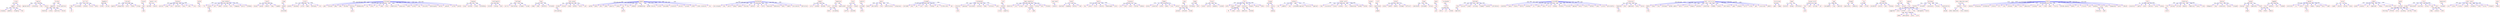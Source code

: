 strict digraph  {
	riches	 [color=red,
		fontname=courier,
		shape=box];
	appear	 [color=red,
		fontname=courier,
		shape=box];
	riches -> appear	 [color=blue,
		xlabel=0.01];
	acting	 [color=red,
		fontname=courier,
		shape=box];
	riches -> acting	 [color=blue,
		xlabel=0.07];
	escaping	 [color=red,
		fontname=courier,
		shape=box];
	appear -> escaping	 [color=blue,
		xlabel=0.01];
	speedily	 [color=red,
		fontname=courier,
		shape=box];
	appear -> speedily	 [color=blue,
		xlabel=0.01];
	dropping	 [color=red,
		fontname=courier,
		shape=box];
	appear -> dropping	 [color=blue,
		xlabel=0.01];
	fear	 [color=red,
		fontname=courier,
		shape=box];
	appear -> fear	 [color=blue,
		xlabel=0.01];
	repulse	 [color=red,
		fontname=courier,
		shape=box];
	appropriately	 [color=red,
		fontname=courier,
		shape=box];
	repulse -> appropriately	 [color=blue,
		xlabel=0.08];
	containing	 [color=red,
		fontname=courier,
		shape=box];
	repulse -> containing	 [color=blue,
		xlabel=0.01];
	take	 [color=red,
		fontname=courier,
		shape=box];
	repulse -> take	 [color=blue,
		xlabel=0.01];
	choice	 [color=red,
		fontname=courier,
		shape=box];
	repulse -> choice	 [color=blue,
		xlabel=0.01];
	krishna	 [color=red,
		fontname=courier,
		shape=box];
	appeared	 [color=red,
		fontname=courier,
		shape=box];
	krishna -> appeared	 [color=blue,
		xlabel=0.08];
	"divine qualities"	 [color=red,
		fontname=courier,
		shape=box];
	krishna -> "divine qualities"	 [color=blue,
		xlabel=0.01];
	revealing	 [color=red,
		fontname=courier,
		shape=box];
	appeared -> revealing	 [color=blue,
		xlabel=0.06];
	vishnu	 [color=red,
		fontname=courier,
		shape=box];
	appeared -> vishnu	 [color=blue,
		xlabel=0.06];
	qualities	 [color=red,
		fontname=courier,
		shape=box];
	appeared -> qualities	 [color=blue,
		xlabel=0.06];
	divine	 [color=red,
		fontname=courier,
		shape=box];
	appeared -> divine	 [color=blue,
		xlabel=0.06];
	"set fire"	 [color=red,
		fontname=courier,
		shape=box];
	idea	 [color=red,
		fontname=courier,
		shape=box];
	"set fire" -> idea	 [color=blue,
		xlabel=0.1];
	accordingly	 [color=red,
		fontname=courier,
		shape=box];
	"set fire" -> accordingly	 [color=blue,
		xlabel=0.01];
	ordered	 [color=red,
		fontname=courier,
		shape=box];
	"set fire" -> ordered	 [color=blue,
		xlabel=0.01];
	struck	 [color=red,
		fontname=courier,
		shape=box];
	"set fire" -> struck	 [color=blue,
		xlabel=0.12];
	whole	 [color=red,
		fontname=courier,
		shape=box];
	"set fire" -> whole	 [color=blue,
		xlabel=0.01];
	set	 [color=red,
		fontname=courier,
		shape=box];
	idea -> set	 [color=blue,
		xlabel=0.04];
	daughters	 [color=red,
		fontname=courier,
		shape=box];
	broken	 [color=red,
		fontname=courier,
		shape=box];
	daughters -> broken	 [color=blue,
		xlabel=0.08];
	sorrow	 [color=red,
		fontname=courier,
		shape=box];
	daughters -> sorrow	 [color=blue,
		xlabel=0.08];
	returned	 [color=red,
		fontname=courier,
		shape=box];
	equally	 [color=red,
		fontname=courier,
		shape=box];
	returned -> equally	 [color=blue,
		xlabel=0.07];
	undignified	 [color=red,
		fontname=courier,
		shape=box];
	returned -> undignified	 [color=blue,
		xlabel=0.09];
	words	 [color=red,
		fontname=courier,
		shape=box];
	returned -> words	 [color=blue,
		xlabel=0.07];
	rebuke	 [color=red,
		fontname=courier,
		shape=box];
	returned -> rebuke	 [color=blue,
		xlabel=0.08];
	strong	 [color=red,
		fontname=courier,
		shape=box];
	returned -> strong	 [color=blue,
		xlabel=0.06];
	forward	 [color=red,
		fontname=courier,
		shape=box];
	upon	 [color=red,
		fontname=courier,
		shape=box];
	forward -> upon	 [color=blue,
		xlabel=0.05];
	come	 [color=red,
		fontname=courier,
		shape=box];
	upon -> come	 [color=blue,
		xlabel=0.05];
	"capital city"	 [color=red,
		fontname=courier,
		shape=box];
	marched	 [color=red,
		fontname=courier,
		shape=box];
	"capital city" -> marched	 [color=blue,
		xlabel=0.01];
	towards	 [color=red,
		fontname=courier,
		shape=box];
	"capital city" -> towards	 [color=blue,
		xlabel=0.11];
	displays	 [color=red,
		fontname=courier,
		shape=box];
	glories	 [color=red,
		fontname=courier,
		shape=box];
	displays -> glories	 [color=blue,
		xlabel=0.07];
	sings	 [color=red,
		fontname=courier,
		shape=box];
	displays -> sings	 [color=blue,
		xlabel=0.09];
	hero	 [color=red,
		fontname=courier,
		shape=box];
	displays -> hero	 [color=blue,
		xlabel=0.09];
	manliness	 [color=red,
		fontname=courier,
		shape=box];
	displays -> manliness	 [color=blue,
		xlabel=0.09];
	never	 [color=red,
		fontname=courier,
		shape=box];
	displays -> never	 [color=blue,
		xlabel=0.04];
	"'\x93a'"	 [color=red,
		fontname=courier,
		shape=box];
	displays -> "'\x93a'"	 [color=blue,
		xlabel=0.16];
	true	 [color=red,
		fontname=courier,
		shape=box];
	displays -> true	 [color=blue,
		xlabel=0.08];
	walked	 [color=red,
		fontname=courier,
		shape=box];
	face	 [color=red,
		fontname=courier,
		shape=box];
	walked -> face	 [color=blue,
		xlabel=0.06];
	"show kindness"	 [color=red,
		fontname=courier,
		shape=box];
	lfe	 [color=red,
		fontname=courier,
		shape=box];
	"show kindness" -> lfe	 [color=blue,
		xlabel=0.01];
	animals	 [color=red,
		fontname=courier,
		shape=box];
	"show kindness" -> animals	 [color=blue,
		xlabel=0.11];
	well	 [color=red,
		fontname=courier,
		shape=box];
	"show kindness" -> well	 [color=blue,
		xlabel=0.01];
	deeds	 [color=red,
		fontname=courier,
		shape=box];
	"show kindness" -> deeds	 [color=blue,
		xlabel=0.01];
	actions	 [color=red,
		fontname=courier,
		shape=box];
	"show kindness" -> actions	 [color=blue,
		xlabel=0.01];
	next	 [color=red,
		fontname=courier,
		shape=box];
	"show kindness" -> next	 [color=blue,
		xlabel=0.08];
	engaging	 [color=red,
		fontname=courier,
		shape=box];
	"show kindness" -> engaging	 [color=blue,
		xlabel=0.01];
	merits	 [color=red,
		fontname=courier,
		shape=box];
	"show kindness" -> merits	 [color=blue,
		xlabel=0.01];
	brahmana	 [color=red,
		fontname=courier,
		shape=box];
	"show kindness" -> brahmana	 [color=blue,
		xlabel=0.01];
	good	 [color=red,
		fontname=courier,
		shape=box];
	animals -> good	 [color=blue,
		xlabel=0.04];
	coward	 [color=red,
		fontname=courier,
		shape=box];
	shying	 [color=red,
		fontname=courier,
		shape=box];
	coward -> shying	 [color=blue,
		xlabel=0.01];
	saying	 [color=red,
		fontname=courier,
		shape=box];
	coward -> saying	 [color=blue,
		xlabel=0.01];
	cowherd	 [color=red,
		fontname=courier,
		shape=box];
	coward -> cowherd	 [color=blue,
		xlabel=0.01];
	away	 [color=red,
		fontname=courier,
		shape=box];
	coward -> away	 [color=blue,
		xlabel=0.01];
	laughed	 [color=red,
		fontname=courier,
		shape=box];
	coward -> laughed	 [color=blue,
		xlabel=0.08];
	sleep	 [color=red,
		fontname=courier,
		shape=box];
	opened	 [color=red,
		fontname=courier,
		shape=box];
	sleep -> opened	 [color=blue,
		xlabel=0.07];
	disturbed	 [color=red,
		fontname=courier,
		shape=box];
	opened -> disturbed	 [color=blue,
		xlabel=0.07];
	victor	 [color=red,
		fontname=courier,
		shape=box];
	greater	 [color=red,
		fontname=courier,
		shape=box];
	victor -> greater	 [color=blue,
		xlabel=0.11];
	becoming	 [color=red,
		fontname=courier,
		shape=box];
	victor -> becoming	 [color=blue,
		xlabel=0.07];
	victim	 [color=red,
		fontname=courier,
		shape=box];
	victor -> victim	 [color=blue,
		xlabel=0.09];
	hopes	 [color=red,
		fontname=courier,
		shape=box];
	victor -> hopes	 [color=blue,
		xlabel=0.08];
	mockingly	 [color=red,
		fontname=courier,
		shape=box];
	victor -> mockingly	 [color=blue,
		xlabel=0.1];
	risk	 [color=red,
		fontname=courier,
		shape=box];
	victor -> risk	 [color=blue,
		xlabel=0.08];
	uttarayana	 [color=red,
		fontname=courier,
		shape=box];
	gods	 [color=red,
		fontname=courier,
		shape=box];
	uttarayana -> gods	 [color=blue,
		xlabel=0.02];
	blessed	 [color=red,
		fontname=courier,
		shape=box];
	uttarayana -> blessed	 [color=blue,
		xlabel=0.02];
	deep	 [color=red,
		fontname=courier,
		shape=box];
	uttarayana -> deep	 [color=blue,
		xlabel=0.02];
	dawn	 [color=red,
		fontname=courier,
		shape=box];
	uttarayana -> dawn	 [color=blue,
		xlabel=0.02];
	bhishma	 [color=red,
		fontname=courier,
		shape=box];
	uttarayana -> bhishma	 [color=blue,
		xlabel=0.01];
	mountain	 [color=red,
		fontname=courier,
		shape=box];
	uttarayana -> mountain	 [color=blue,
		xlabel=0.07];
	mahabharatha	 [color=red,
		fontname=courier,
		shape=box];
	uttarayana -> mahabharatha	 [color=blue,
		xlabel=0.01];
	two	 [color=red,
		fontname=courier,
		shape=box];
	uttarayana -> two	 [color=blue,
		xlabel=0.01];
	bless	 [color=red,
		fontname=courier,
		shape=box];
	uttarayana -> bless	 [color=blue,
		xlabel=0.01];
	war	 [color=red,
		fontname=courier,
		shape=box];
	uttarayana -> war	 [color=blue,
		xlabel=0.01];
	body	 [color=red,
		fontname=courier,
		shape=box];
	uttarayana -> body	 [color=blue,
		xlabel=0.01];
	relax	 [color=red,
		fontname=courier,
		shape=box];
	uttarayana -> relax	 [color=blue,
		xlabel=0.01];
	respectively	 [color=red,
		fontname=courier,
		shape=box];
	uttarayana -> respectively	 [color=blue,
		xlabel=0.13];
	auspicious	 [color=red,
		fontname=courier,
		shape=box];
	uttarayana -> auspicious	 [color=blue,
		xlabel=0.02];
	awake	 [color=red,
		fontname=courier,
		shape=box];
	uttarayana -> awake	 [color=blue,
		xlabel=0.01];
	worked	 [color=red,
		fontname=courier,
		shape=box];
	uttarayana -> worked	 [color=blue,
		xlabel=0.02];
	day	 [color=red,
		fontname=courier,
		shape=box];
	uttarayana -> day	 [color=blue,
		xlabel=0.02];
	divisions	 [color=red,
		fontname=courier,
		shape=box];
	uttarayana -> divisions	 [color=blue,
		xlabel=0.02];
	dakshinayana	 [color=red,
		fontname=courier,
		shape=box];
	uttarayana -> dakshinayana	 [color=blue,
		xlabel=0.01];
	person	 [color=red,
		fontname=courier,
		shape=box];
	uttarayana -> person	 [color=blue,
		xlabel=0.02];
	"'gods\x92'"	 [color=red,
		fontname=courier,
		shape=box];
	uttarayana -> "'gods\x92'"	 [color=blue,
		xlabel=0.02];
	called	 [color=red,
		fontname=courier,
		shape=box];
	uttarayana -> called	 [color=blue,
		xlabel=0.02];
	waited	 [color=red,
		fontname=courier,
		shape=box];
	uttarayana -> waited	 [color=blue,
		xlabel=0.02];
	give	 [color=red,
		fontname=courier,
		shape=box];
	mountain -> give	 [color=blue,
		xlabel=0.02];
	sleeping	 [color=red,
		fontname=courier,
		shape=box];
	lying	 [color=red,
		fontname=courier,
		shape=box];
	sleeping -> lying	 [color=blue,
		xlabel=0.01];
	mistook	 [color=red,
		fontname=courier,
		shape=box];
	sleeping -> mistook	 [color=blue,
		xlabel=0.01];
	closed	 [color=red,
		fontname=courier,
		shape=box];
	sleeping -> closed	 [color=blue,
		xlabel=0.01];
	pretending	 [color=red,
		fontname=courier,
		shape=box];
	sleeping -> pretending	 [color=blue,
		xlabel=0.08];
	intelligently	 [color=red,
		fontname=courier,
		shape=box];
	started	 [color=red,
		fontname=courier,
		shape=box];
	intelligently -> started	 [color=blue,
		xlabel=0.04];
	running	 [color=red,
		fontname=courier,
		shape=box];
	intelligently -> running	 [color=blue,
		xlabel=0.05];
	back	 [color=red,
		fontname=courier,
		shape=box];
	intelligently -> back	 [color=blue,
		xlabel=0.05];
	challenge	 [color=red,
		fontname=courier,
		shape=box];
	warrior	 [color=red,
		fontname=courier,
		shape=box];
	challenge -> warrior	 [color=blue,
		xlabel=0.07];
	humiliating	 [color=red,
		fontname=courier,
		shape=box];
	challenge -> humiliating	 [color=blue,
		xlabel=0.09];
	arrogant	 [color=red,
		fontname=courier,
		shape=box];
	challenge -> arrogant	 [color=blue,
		xlabel=0.15];
	accept	 [color=red,
		fontname=courier,
		shape=box];
	challenge -> accept	 [color=blue,
		xlabel=0.08];
	hung	 [color=red,
		fontname=courier,
		shape=box];
	shame	 [color=red,
		fontname=courier,
		shape=box];
	hung -> shame	 [color=blue,
		xlabel=0.01];
	head	 [color=red,
		fontname=courier,
		shape=box];
	hung -> head	 [color=blue,
		xlabel=0.01];
	therefore	 [color=red,
		fontname=courier,
		shape=box];
	hung -> therefore	 [color=blue,
		xlabel=0.01];
	retreated	 [color=red,
		fontname=courier,
		shape=box];
	hung -> retreated	 [color=blue,
		xlabel=0.08];
	"kala yavana"	 [color=red,
		fontname=courier,
		shape=box];
	narada	 [color=red,
		fontname=courier,
		shape=box];
	"kala yavana" -> narada	 [color=blue,
		xlabel=0.01];
	retinue	 [color=red,
		fontname=courier,
		shape=box];
	"kala yavana" -> retinue	 [color=blue,
		xlabel=0.01];
	large	 [color=red,
		fontname=courier,
		shape=box];
	"kala yavana" -> large	 [color=blue,
		xlabel=0.08];
	another	 [color=red,
		fontname=courier,
		shape=box];
	"kala yavana" -> another	 [color=blue,
		xlabel=0.01];
	earth	 [color=red,
		fontname=courier,
		shape=box];
	"kala yavana" -> earth	 [color=blue,
		xlabel=0.01];
	sent	 [color=red,
		fontname=courier,
		shape=box];
	"kala yavana" -> sent	 [color=blue,
		xlabel=0.01];
	anticipating	 [color=red,
		fontname=courier,
		shape=box];
	narada -> anticipating	 [color=blue,
		xlabel=0.01];
	weapons	 [color=red,
		fontname=courier,
		shape=box];
	golden	 [color=red,
		fontname=courier,
		shape=box];
	weapons -> golden	 [color=blue,
		xlabel=0.02];
	death	 [color=red,
		fontname=courier,
		shape=box];
	weapons -> death	 [color=blue,
		xlabel=0.01];
	able	 [color=red,
		fontname=courier,
		shape=box];
	weapons -> able	 [color=blue,
		xlabel=0.01];
	laden	 [color=red,
		fontname=courier,
		shape=box];
	weapons -> laden	 [color=blue,
		xlabel=0.02];
	powerful	 [color=red,
		fontname=courier,
		shape=box];
	weapons -> powerful	 [color=blue,
		xlabel=0.02];
	couple	 [color=red,
		fontname=courier,
		shape=box];
	weapons -> couple	 [color=blue,
		xlabel=0.01];
	men	 [color=red,
		fontname=courier,
		shape=box];
	weapons -> men	 [color=blue,
		xlabel=0.01];
	thus	 [color=red,
		fontname=courier,
		shape=box];
	weapons -> thus	 [color=blue,
		xlabel=0.01];
	leading	 [color=red,
		fontname=courier,
		shape=box];
	weapons -> leading	 [color=blue,
		xlabel=0.02];
	contemplating	 [color=red,
		fontname=courier,
		shape=box];
	weapons -> contemplating	 [color=blue,
		xlabel=0.01];
	"golden chariots"	 [color=red,
		fontname=courier,
		shape=box];
	weapons -> "golden chariots"	 [color=blue,
		xlabel=0.01];
	wicked	 [color=red,
		fontname=courier,
		shape=box];
	weapons -> wicked	 [color=blue,
		xlabel=0.01];
	descended	 [color=red,
		fontname=courier,
		shape=box];
	weapons -> descended	 [color=blue,
		xlabel=0.14];
	situations	 [color=red,
		fontname=courier,
		shape=box];
	weapons -> situations	 [color=blue,
		xlabel=0.02];
	chariots	 [color=red,
		fontname=courier,
		shape=box];
	weapons -> chariots	 [color=blue,
		xlabel=0.01];
	provoke	 [color=red,
		fontname=courier,
		shape=box];
	weapons -> provoke	 [color=blue,
		xlabel=0.01];
	create	 [color=red,
		fontname=courier,
		shape=box];
	weapons -> create	 [color=blue,
		xlabel=0.01];
	"create situations"	 [color=red,
		fontname=courier,
		shape=box];
	weapons -> "create situations"	 [color=blue,
		xlabel=0.01];
	sky	 [color=red,
		fontname=courier,
		shape=box];
	weapons -> sky	 [color=blue,
		xlabel=0.02];
	would	 [color=red,
		fontname=courier,
		shape=box];
	men -> would	 [color=blue,
		xlabel=0.07];
	muchukunda	 [color=red,
		fontname=courier,
		shape=box];
	"nara-narayana"	 [color=red,
		fontname=courier,
		shape=box];
	muchukunda -> "nara-narayana"	 [color=blue,
		xlabel=0.01];
	sees	 [color=red,
		fontname=courier,
		shape=box];
	muchukunda -> sees	 [color=blue,
		xlabel=0.03];
	wealth	 [color=red,
		fontname=courier,
		shape=box];
	muchukunda -> wealth	 [color=blue,
		xlabel=0.04];
	among	 [color=red,
		fontname=courier,
		shape=box];
	muchukunda -> among	 [color=blue,
		xlabel=0.01];
	people	 [color=red,
		fontname=courier,
		shape=box];
	muchukunda -> people	 [color=blue,
		xlabel=0.01];
	mlecchas	 [color=red,
		fontname=courier,
		shape=box];
	muchukunda -> mlecchas	 [color=blue,
		xlabel=0.01];
	mathura	 [color=red,
		fontname=courier,
		shape=box];
	muchukunda -> mathura	 [color=blue,
		xlabel=0.1];
	got	 [color=red,
		fontname=courier,
		shape=box];
	muchukunda -> got	 [color=blue,
		xlabel=0.02];
	north	 [color=red,
		fontname=courier,
		shape=box];
	muchukunda -> north	 [color=blue,
		xlabel=0.03];
	engrossed	 [color=red,
		fontname=courier,
		shape=box];
	muchukunda -> engrossed	 [color=blue,
		xlabel=0.02];
	meditation	 [color=red,
		fontname=courier,
		shape=box];
	muchukunda -> meditation	 [color=blue,
		xlabel=0.01];
	badri	 [color=red,
		fontname=courier,
		shape=box];
	muchukunda -> badri	 [color=blue,
		xlabel=0.01];
	temple	 [color=red,
		fontname=courier,
		shape=box];
	muchukunda -> temple	 [color=blue,
		xlabel=0.01];
	distribution	 [color=red,
		fontname=courier,
		shape=box];
	muchukunda -> distribution	 [color=blue,
		xlabel=0.01];
	destruction	 [color=red,
		fontname=courier,
		shape=box];
	muchukunda -> destruction	 [color=blue,
		xlabel=0.02];
	weapon	 [color=red,
		fontname=courier,
		shape=box];
	carry	 [color=red,
		fontname=courier,
		shape=box];
	weapon -> carry	 [color=blue,
		xlabel=0.14];
	unarmed	 [color=red,
		fontname=courier,
		shape=box];
	weapon -> unarmed	 [color=blue,
		xlabel=0.02];
	decided	 [color=red,
		fontname=courier,
		shape=box];
	weapon -> decided	 [color=blue,
		xlabel=0.02];
	since	 [color=red,
		fontname=courier,
		shape=box];
	weapon -> since	 [color=blue,
		xlabel=0.01];
	temptation	 [color=red,
		fontname=courier,
		shape=box];
	attitude	 [color=red,
		fontname=courier,
		shape=box];
	temptation -> attitude	 [color=blue,
		xlabel=0.07];
	appreciated	 [color=red,
		fontname=courier,
		shape=box];
	temptation -> appreciated	 [color=blue,
		xlabel=0.01];
	boons	 [color=red,
		fontname=courier,
		shape=box];
	attitude -> boons	 [color=blue,
		xlabel=0.07];
	succumbing	 [color=red,
		fontname=courier,
		shape=box];
	attitude -> succumbing	 [color=blue,
		xlabel=0.06];
	thick	 [color=red,
		fontname=courier,
		shape=box];
	distance	 [color=red,
		fontname=courier,
		shape=box];
	thick -> distance	 [color=blue,
		xlabel=0.14];
	chased	 [color=red,
		fontname=courier,
		shape=box];
	thick -> chased	 [color=blue,
		xlabel=0.12];
	swiftly	 [color=red,
		fontname=courier,
		shape=box];
	distance -> swiftly	 [color=blue,
		xlabel=0.01];
	vanished	 [color=red,
		fontname=courier,
		shape=box];
	distance -> vanished	 [color=blue,
		xlabel=0.02];
	comforts	 [color=red,
		fontname=courier,
		shape=box];
	provided	 [color=red,
		fontname=courier,
		shape=box];
	comforts -> provided	 [color=blue,
		xlabel=0.03];
	offer	 [color=red,
		fontname=courier,
		shape=box];
	provided -> offer	 [color=blue,
		xlabel=0.05];
	marks	 [color=red,
		fontname=courier,
		shape=box];
	based	 [color=red,
		fontname=courier,
		shape=box];
	marks -> based	 [color=blue,
		xlabel=0.06];
	description	 [color=red,
		fontname=courier,
		shape=box];
	marks -> description	 [color=blue,
		xlabel=0.07];
	form	 [color=red,
		fontname=courier,
		shape=box];
	marks -> form	 [color=blue,
		xlabel=0.04];
	identification	 [color=red,
		fontname=courier,
		shape=box];
	marks -> identification	 [color=blue,
		xlabel=0.07];
	conspicuous	 [color=red,
		fontname=courier,
		shape=box];
	marks -> conspicuous	 [color=blue,
		xlabel=0.07];
	escaped	 [color=red,
		fontname=courier,
		shape=box];
	concluded	 [color=red,
		fontname=courier,
		shape=box];
	escaped -> concluded	 [color=blue,
		xlabel=0.1];
	none	 [color=red,
		fontname=courier,
		shape=box];
	escaped -> none	 [color=blue,
		xlabel=0.01];
	was	 [color=red,
		fontname=courier,
		shape=box];
	escaped -> was	 [color=blue,
		xlabel=0.01];
	exit	 [color=red,
		fontname=courier,
		shape=box];
	escaped -> exit	 [color=blue,
		xlabel=0.01];
	enter	 [color=red,
		fontname=courier,
		shape=box];
	escaped -> enter	 [color=blue,
		xlabel=0.02];
	finding	 [color=red,
		fontname=courier,
		shape=box];
	escaped -> finding	 [color=blue,
		xlabel=0.01];
	saw	 [color=red,
		fontname=courier,
		shape=box];
	escaped -> saw	 [color=blue,
		xlabel=0.01];
	"krishna enter"	 [color=red,
		fontname=courier,
		shape=box];
	escaped -> "krishna enter"	 [color=blue,
		xlabel=0.01];
	man	 [color=red,
		fontname=courier,
		shape=box];
	escaped -> man	 [color=blue,
		xlabel=0.01];
	vishvakarma	 [color=red,
		fontname=courier,
		shape=box];
	celestial	 [color=red,
		fontname=courier,
		shape=box];
	vishvakarma -> celestial	 [color=blue,
		xlabel=0.01];
	agreeing	 [color=red,
		fontname=courier,
		shape=box];
	vishvakarma -> agreeing	 [color=blue,
		xlabel=0.01];
	assistance	 [color=red,
		fontname=courier,
		shape=box];
	vishvakarma -> assistance	 [color=blue,
		xlabel=0.08];
	solution	 [color=red,
		fontname=courier,
		shape=box];
	vishvakarma -> solution	 [color=blue,
		xlabel=0.01];
	ideal	 [color=red,
		fontname=courier,
		shape=box];
	vishvakarma -> ideal	 [color=blue,
		xlabel=0.01];
	architect	 [color=red,
		fontname=courier,
		shape=box];
	vishvakarma -> architect	 [color=blue,
		xlabel=0.01];
	plan	 [color=red,
		fontname=courier,
		shape=box];
	vishvakarma -> plan	 [color=blue,
		xlabel=0.01];
	took	 [color=red,
		fontname=courier,
		shape=box];
	celestial -> took	 [color=blue,
		xlabel=0.01];
	lord	 [color=red,
		fontname=courier,
		shape=box];
	pleased	 [color=red,
		fontname=courier,
		shape=box];
	lord -> pleased	 [color=blue,
		xlabel=0.04];
	vision	 [color=red,
		fontname=courier,
		shape=box];
	pleased -> vision	 [color=blue,
		xlabel=0.1];
	mightily	 [color=red,
		fontname=courier,
		shape=box];
	pleased -> mightily	 [color=blue,
		xlabel=0.06];
	"empty weightless"	 [color=red,
		fontname=courier,
		shape=box];
	dexterity	 [color=red,
		fontname=courier,
		shape=box];
	"empty weightless" -> dexterity	 [color=blue,
		xlabel=0.12];
	lick	 [color=red,
		fontname=courier,
		shape=box];
	"empty weightless" -> lick	 [color=blue,
		xlabel=0.01];
	arrows	 [color=red,
		fontname=courier,
		shape=box];
	"empty weightless" -> arrows	 [color=blue,
		xlabel=0.01];
	mace	 [color=red,
		fontname=courier,
		shape=box];
	"empty weightless" -> mace	 [color=blue,
		xlabel=0.01];
	cannot	 [color=red,
		fontname=courier,
		shape=box];
	"empty weightless" -> cannot	 [color=blue,
		xlabel=0.09];
	volley	 [color=red,
		fontname=courier,
		shape=box];
	"empty weightless" -> volley	 [color=blue,
		xlabel=0.01];
	dust	 [color=red,
		fontname=courier,
		shape=box];
	"empty weightless" -> dust	 [color=blue,
		xlabel=0.01];
	threaten	 [color=red,
		fontname=courier,
		shape=box];
	"empty weightless" -> threaten	 [color=blue,
		xlabel=0.01];
	us	 [color=red,
		fontname=courier,
		shape=box];
	cannot -> us	 [color=blue,
		xlabel=0.02];
	made	 [color=red,
		fontname=courier,
		shape=box];
	cannot -> made	 [color=blue,
		xlabel=0.03];
	"road tunnel"	 [color=red,
		fontname=courier,
		shape=box];
	connects	 [color=red,
		fontname=courier,
		shape=box];
	"road tunnel" -> connects	 [color=blue,
		xlabel=0.12];
	tunnel	 [color=red,
		fontname=courier,
		shape=box];
	mainland	 [color=red,
		fontname=courier,
		shape=box];
	tunnel -> mainland	 [color=blue,
		xlabel=0.1];
	hongkong	 [color=red,
		fontname=courier,
		shape=box];
	tunnel -> hongkong	 [color=blue,
		xlabel=0.12];
	kowloon	 [color=red,
		fontname=courier,
		shape=box];
	tunnel -> kowloon	 [color=blue,
		xlabel=0.18];
	road	 [color=red,
		fontname=courier,
		shape=box];
	tunnel -> road	 [color=blue,
		xlabel=0.12];
	match	 [color=red,
		fontname=courier,
		shape=box];
	boy	 [color=red,
		fontname=courier,
		shape=box];
	match -> boy	 [color=blue,
		xlabel=0.16];
	valour	 [color=red,
		fontname=courier,
		shape=box];
	match -> valour	 [color=blue,
		xlabel=0.01];
	force	 [color=red,
		fontname=courier,
		shape=box];
	match -> force	 [color=blue,
		xlabel=0.01];
	ridicule	 [color=red,
		fontname=courier,
		shape=box];
	match -> ridicule	 [color=blue,
		xlabel=0.04];
	boomeranged	 [color=red,
		fontname=courier,
		shape=box];
	match -> boomeranged	 [color=blue,
		xlabel=0.03];
	chick	 [color=red,
		fontname=courier,
		shape=box];
	match -> chick	 [color=blue,
		xlabel=0.03];
	resonance	 [color=red,
		fontname=courier,
		shape=box];
	core	 [color=red,
		fontname=courier,
		shape=box];
	resonance -> core	 [color=blue,
		xlabel=0.02];
	blew	 [color=red,
		fontname=courier,
		shape=box];
	resonance -> blew	 [color=blue,
		xlabel=0.01];
	conch	 [color=red,
		fontname=courier,
		shape=box];
	resonance -> conch	 [color=blue,
		xlabel=0.01];
	rattled	 [color=red,
		fontname=courier,
		shape=box];
	resonance -> rattled	 [color=blue,
		xlabel=0.11];
	enemies	 [color=red,
		fontname=courier,
		shape=box];
	resonance -> enemies	 [color=blue,
		xlabel=0.03];
	thames	 [color=red,
		fontname=courier,
		shape=box];
	places	 [color=red,
		fontname=courier,
		shape=box];
	thames -> places	 [color=blue,
		xlabel=0.13];
	connection	 [color=red,
		fontname=courier,
		shape=box];
	thames -> connection	 [color=blue,
		xlabel=0.1];
	either	 [color=red,
		fontname=courier,
		shape=box];
	thames -> either	 [color=blue,
		xlabel=0.07];
	banks	 [color=red,
		fontname=courier,
		shape=box];
	thames -> banks	 [color=blue,
		xlabel=0.18];
	river	 [color=red,
		fontname=courier,
		shape=box];
	thames -> river	 [color=blue,
		xlabel=0.13];
	similar	 [color=red,
		fontname=courier,
		shape=box];
	thames -> similar	 [color=blue,
		xlabel=0.13];
	army	 [color=red,
		fontname=courier,
		shape=box];
	destroying	 [color=red,
		fontname=courier,
		shape=box];
	army -> destroying	 [color=blue,
		xlabel=0.06];
	purpose	 [color=red,
		fontname=courier,
		shape=box];
	destroying -> purpose	 [color=blue,
		xlabel=0.08];
	achieved	 [color=red,
		fontname=courier,
		shape=box];
	destroying -> achieved	 [color=blue,
		xlabel=0.08];
	except	 [color=red,
		fontname=courier,
		shape=box];
	destroying -> except	 [color=blue,
		xlabel=0.04];
	enemy	 [color=red,
		fontname=courier,
		shape=box];
	following	 [color=red,
		fontname=courier,
		shape=box];
	enemy -> following	 [color=blue,
		xlabel=0.01];
	dark	 [color=red,
		fontname=courier,
		shape=box];
	enemy -> dark	 [color=blue,
		xlabel=0.08];
	forest	 [color=red,
		fontname=courier,
		shape=box];
	locate	 [color=red,
		fontname=courier,
		shape=box];
	forest -> locate	 [color=blue,
		xlabel=0.01];
	entire	 [color=red,
		fontname=courier,
		shape=box];
	forest -> entire	 [color=blue,
		xlabel=0.01];
	anywhere	 [color=red,
		fontname=courier,
		shape=box];
	forest -> anywhere	 [color=blue,
		xlabel=0.08];
	scanned	 [color=red,
		fontname=courier,
		shape=box];
	forest -> scanned	 [color=blue,
		xlabel=0.01];
	fort	 [color=red,
		fontname=courier,
		shape=box];
	asthi	 [color=red,
		fontname=courier,
		shape=box];
	fort -> asthi	 [color=blue,
		xlabel=0.01];
	chapter	 [color=red,
		fontname=courier,
		shape=box];
	fort -> chapter	 [color=blue,
		xlabel=0.01];
	named	 [color=red,
		fontname=courier,
		shape=box];
	fort -> named	 [color=blue,
		xlabel=0.08];
	necessary	 [color=red,
		fontname=courier,
		shape=box];
	fort -> necessary	 [color=blue,
		xlabel=0.06];
	prapthi	 [color=red,
		fontname=courier,
		shape=box];
	fort -> prapthi	 [color=blue,
		xlabel=0.01];
	daitya	 [color=red,
		fontname=courier,
		shape=box];
	fort -> daitya	 [color=blue,
		xlabel=0.01];
	kamsa	 [color=red,
		fontname=courier,
		shape=box];
	fort -> kamsa	 [color=blue,
		xlabel=0.01];
	38	 [color=red,
		fontname=courier,
		shape=box];
	named -> 38	 [color=blue,
		xlabel=0.04];
	ocean	 [color=red,
		fontname=courier,
		shape=box];
	named -> ocean	 [color=blue,
		xlabel=0.06];
	wives	 [color=red,
		fontname=courier,
		shape=box];
	named -> wives	 [color=blue,
		xlabel=0.06];
	amenities	 [color=red,
		fontname=courier,
		shape=box];
	necessary -> amenities	 [color=blue,
		xlabel=0.07];
	planned	 [color=red,
		fontname=courier,
		shape=box];
	necessary -> planned	 [color=blue,
		xlabel=0.06];
	escape	 [color=red,
		fontname=courier,
		shape=box];
	trick	 [color=red,
		fontname=courier,
		shape=box];
	escape -> trick	 [color=blue,
		xlabel=0.01];
	easily	 [color=red,
		fontname=courier,
		shape=box];
	escape -> easily	 [color=blue,
		xlabel=0.08];
	making	 [color=red,
		fontname=courier,
		shape=box];
	easily -> making	 [color=blue,
		xlabel=0.02];
	soldiers	 [color=red,
		fontname=courier,
		shape=box];
	led	 [color=red,
		fontname=courier,
		shape=box];
	soldiers -> led	 [color=blue,
		xlabel=0.1];
	suddenly	 [color=red,
		fontname=courier,
		shape=box];
	soldiers -> suddenly	 [color=blue,
		xlabel=0.14];
	big	 [color=red,
		fontname=courier,
		shape=box];
	soldiers -> big	 [color=blue,
		xlabel=0.04];
	"jarasandha approach"	 [color=red,
		fontname=courier,
		shape=box];
	soldiers -> "jarasandha approach"	 [color=blue,
		xlabel=0.06];
	battalion	 [color=red,
		fontname=courier,
		shape=box];
	soldiers -> battalion	 [color=blue,
		xlabel=0.11];
	approach	 [color=red,
		fontname=courier,
		shape=box];
	soldiers -> approach	 [color=blue,
		xlabel=0.1];
	"mother earth"	 [color=red,
		fontname=courier,
		shape=box];
	time	 [color=red,
		fontname=courier,
		shape=box];
	"mother earth" -> time	 [color=blue,
		xlabel=0.01];
	incarnation	 [color=red,
		fontname=courier,
		shape=box];
	"mother earth" -> incarnation	 [color=blue,
		xlabel=0.01];
	lessen	 [color=red,
		fontname=courier,
		shape=box];
	"mother earth" -> lessen	 [color=blue,
		xlabel=0.01];
	primary	 [color=red,
		fontname=courier,
		shape=box];
	"mother earth" -> primary	 [color=blue,
		xlabel=0.09];
	evil	 [color=red,
		fontname=courier,
		shape=box];
	"mother earth" -> evil	 [color=blue,
		xlabel=0.01];
	vanquishing	 [color=red,
		fontname=courier,
		shape=box];
	"mother earth" -> vanquishing	 [color=blue,
		xlabel=0.01];
	minded	 [color=red,
		fontname=courier,
		shape=box];
	"mother earth" -> minded	 [color=blue,
		xlabel=0.09];
	burden	 [color=red,
		fontname=courier,
		shape=box];
	"mother earth" -> burden	 [color=blue,
		xlabel=0.01];
	content	 [color=red,
		fontname=courier,
		shape=box];
	heart	 [color=red,
		fontname=courier,
		shape=box];
	content -> heart	 [color=blue,
		xlabel=0.08];
	cliff	 [color=red,
		fontname=courier,
		shape=box];
	unperceived	 [color=red,
		fontname=courier,
		shape=box];
	cliff -> unperceived	 [color=blue,
		xlabel=0.04];
	jumped	 [color=red,
		fontname=courier,
		shape=box];
	unperceived -> jumped	 [color=blue,
		xlabel=0.08];
	attack	 [color=red,
		fontname=courier,
		shape=box];
	armies	 [color=red,
		fontname=courier,
		shape=box];
	attack -> armies	 [color=blue,
		xlabel=0.02];
	handle	 [color=red,
		fontname=courier,
		shape=box];
	attack -> handle	 [color=blue,
		xlabel=0.02];
	double	 [color=red,
		fontname=courier,
		shape=box];
	attack -> double	 [color=blue,
		xlabel=0.01];
	pronged	 [color=red,
		fontname=courier,
		shape=box];
	attack -> pronged	 [color=blue,
		xlabel=0.02];
	difficult	 [color=red,
		fontname=courier,
		shape=box];
	attack -> difficult	 [color=blue,
		xlabel=0.15];
	kings	 [color=red,
		fontname=courier,
		shape=box];
	subordinate	 [color=red,
		fontname=courier,
		shape=box];
	kings -> subordinate	 [color=blue,
		xlabel=0.09];
	dissuaded	 [color=red,
		fontname=courier,
		shape=box];
	kings -> dissuaded	 [color=blue,
		xlabel=0.01];
	recluse	 [color=red,
		fontname=courier,
		shape=box];
	kings -> recluse	 [color=blue,
		xlabel=0.01];
	makes	 [color=red,
		fontname=courier,
		shape=box];
	one	 [color=red,
		fontname=courier,
		shape=box];
	makes -> one	 [color=blue,
		xlabel=0.02];
	year	 [color=red,
		fontname=courier,
		shape=box];
	one -> year	 [color=blue,
		xlabel=0.02];
	"'krishna\x92s'"	 [color=red,
		fontname=courier,
		shape=box];
	little	 [color=red,
		fontname=courier,
		shape=box];
	"'krishna\x92s'" -> little	 [color=blue,
		xlabel=0.05];
	mercy	 [color=red,
		fontname=courier,
		shape=box];
	little -> mercy	 [color=blue,
		xlabel=0.05];
	act	 [color=red,
		fontname=courier,
		shape=box];
	little -> act	 [color=blue,
		xlabel=0.05];
	esteem	 [color=red,
		fontname=courier,
		shape=box];
	little -> esteem	 [color=blue,
		xlabel=0.04];
	balarama	 [color=red,
		fontname=courier,
		shape=box];
	blow	 [color=red,
		fontname=courier,
		shape=box];
	balarama -> blow	 [color=blue,
		xlabel=0.01];
	mission	 [color=red,
		fontname=courier,
		shape=box];
	balarama -> mission	 [color=blue,
		xlabel=0.07];
	single	 [color=red,
		fontname=courier,
		shape=box];
	balarama -> single	 [color=blue,
		xlabel=0.01];
	carrying	 [color=red,
		fontname=courier,
		shape=box];
	balarama -> carrying	 [color=blue,
		xlabel=0.01];
	stopped	 [color=red,
		fontname=courier,
		shape=box];
	balarama -> stopped	 [color=blue,
		xlabel=0.01];
	smashed	 [color=red,
		fontname=courier,
		shape=box];
	balarama -> smashed	 [color=blue,
		xlabel=0.01];
	contribution	 [color=red,
		fontname=courier,
		shape=box];
	balarama -> contribution	 [color=blue,
		xlabel=0.01];
	important	 [color=red,
		fontname=courier,
		shape=box];
	blow -> important	 [color=blue,
		xlabel=0.01];
	jarasandha	 [color=red,
		fontname=courier,
		shape=box];
	seventeen	 [color=red,
		fontname=courier,
		shape=box];
	jarasandha -> seventeen	 [color=blue,
		xlabel=0.02];
	figure	 [color=red,
		fontname=courier,
		shape=box];
	jarasandha -> figure	 [color=blue,
		xlabel=0.01];
	showers	 [color=red,
		fontname=courier,
		shape=box];
	jarasandha -> showers	 [color=blue,
		xlabel=0.01];
	battle	 [color=red,
		fontname=courier,
		shape=box];
	jarasandha -> battle	 [color=blue,
		xlabel=0.04];
	sounding	 [color=red,
		fontname=courier,
		shape=box];
	jarasandha -> sounding	 [color=blue,
		xlabel=0.02];
	cut	 [color=red,
		fontname=courier,
		shape=box];
	jarasandha -> cut	 [color=blue,
		xlabel=0.01];
	tabors	 [color=red,
		fontname=courier,
		shape=box];
	jarasandha -> tabors	 [color=blue,
		xlabel=0.01];
	music	 [color=red,
		fontname=courier,
		shape=box];
	jarasandha -> music	 [color=blue,
		xlabel=0.01];
	sorry	 [color=red,
		fontname=courier,
		shape=box];
	jarasandha -> sorry	 [color=blue,
		xlabel=0.12];
	hidings	 [color=red,
		fontname=courier,
		shape=box];
	jarasandha -> hidings	 [color=blue,
		xlabel=0.01];
	brothers	 [color=red,
		fontname=courier,
		shape=box];
	jarasandha -> brothers	 [color=blue,
		xlabel=0.01];
	attacked	 [color=red,
		fontname=courier,
		shape=box];
	jarasandha -> attacked	 [color=blue,
		xlabel=0.02];
	applaud	 [color=red,
		fontname=courier,
		shape=box];
	jarasandha -> applaud	 [color=blue,
		xlabel=0.01];
	every	 [color=red,
		fontname=courier,
		shape=box];
	jarasandha -> every	 [color=blue,
		xlabel=0.01];
	flowers	 [color=red,
		fontname=courier,
		shape=box];
	jarasandha -> flowers	 [color=blue,
		xlabel=0.02];
	defeats	 [color=red,
		fontname=courier,
		shape=box];
	jarasandha -> defeats	 [color=blue,
		xlabel=0.01];
	times	 [color=red,
		fontname=courier,
		shape=box];
	jarasandha -> times	 [color=blue,
		xlabel=0.01];
	victory	 [color=red,
		fontname=courier,
		shape=box];
	jarasandha -> victory	 [color=blue,
		xlabel=0.01];
	persistently	 [color=red,
		fontname=courier,
		shape=box];
	jarasandha -> persistently	 [color=blue,
		xlabel=0.02];
	celestials	 [color=red,
		fontname=courier,
		shape=box];
	requested	 [color=red,
		fontname=courier,
		shape=box];
	celestials -> requested	 [color=blue,
		xlabel=0.01];
	help	 [color=red,
		fontname=courier,
		shape=box];
	celestials -> help	 [color=blue,
		xlabel=0.07];
	oppressed	 [color=red,
		fontname=courier,
		shape=box];
	celestials -> oppressed	 [color=blue,
		xlabel=0.01];
	indra	 [color=red,
		fontname=courier,
		shape=box];
	celestials -> indra	 [color=blue,
		xlabel=0.01];
	asuras	 [color=red,
		fontname=courier,
		shape=box];
	celestials -> asuras	 [color=blue,
		xlabel=0.01];
	were	 [color=red,
		fontname=courier,
		shape=box];
	requested -> were	 [color=blue,
		xlabel=0.01];
	"water construction"	 [color=red,
		fontname=courier,
		shape=box];
	modern	 [color=red,
		fontname=courier,
		shape=box];
	"water construction" -> modern	 [color=blue,
		xlabel=0.01];
	known	 [color=red,
		fontname=courier,
		shape=box];
	"water construction" -> known	 [color=blue,
		xlabel=0.01];
	find	 [color=red,
		fontname=courier,
		shape=box];
	"water construction" -> find	 [color=blue,
		xlabel=0.02];
	technique	 [color=red,
		fontname=courier,
		shape=box];
	"water construction" -> technique	 [color=blue,
		xlabel=0.11];
	"golden summits"	 [color=red,
		fontname=courier,
		shape=box];
	"water construction" -> "golden summits"	 [color=blue,
		xlabel=0.01];
	parts	 [color=red,
		fontname=courier,
		shape=box];
	"water construction" -> parts	 [color=blue,
		xlabel=0.01];
	various	 [color=red,
		fontname=courier,
		shape=box];
	"water construction" -> various	 [color=blue,
		xlabel=0.02];
	dvapara	 [color=red,
		fontname=courier,
		shape=box];
	"water construction" -> dvapara	 [color=blue,
		xlabel=0.01];
	paradise	 [color=red,
		fontname=courier,
		shape=box];
	"water construction" -> paradise	 [color=blue,
		xlabel=0.01];
	connecting	 [color=red,
		fontname=courier,
		shape=box];
	"water construction" -> connecting	 [color=blue,
		xlabel=0.01];
	studded	 [color=red,
		fontname=courier,
		shape=box];
	"water construction" -> studded	 [color=blue,
		xlabel=0.02];
	tunnels	 [color=red,
		fontname=courier,
		shape=box];
	"water construction" -> tunnels	 [color=blue,
		xlabel=0.01];
	"road tunnels"	 [color=red,
		fontname=courier,
		shape=box];
	"water construction" -> "road tunnels"	 [color=blue,
		xlabel=0.01];
	yuga	 [color=red,
		fontname=courier,
		shape=box];
	"water construction" -> yuga	 [color=blue,
		xlabel=0.01];
	canopies	 [color=red,
		fontname=courier,
		shape=box];
	"water construction" -> canopies	 [color=blue,
		xlabel=0.01];
	world	 [color=red,
		fontname=courier,
		shape=box];
	"water construction" -> world	 [color=blue,
		xlabel=0.02];
	cities	 [color=red,
		fontname=courier,
		shape=box];
	"water construction" -> cities	 [color=blue,
		xlabel=0.01];
	gem	 [color=red,
		fontname=courier,
		shape=box];
	"water construction" -> gem	 [color=blue,
		xlabel=0.02];
	surprising	 [color=red,
		fontname=courier,
		shape=box];
	"water construction" -> surprising	 [color=blue,
		xlabel=0.01];
	summits	 [color=red,
		fontname=courier,
		shape=box];
	"water construction" -> summits	 [color=blue,
		xlabel=0.01];
	like	 [color=red,
		fontname=courier,
		shape=box];
	modern -> like	 [color=blue,
		xlabel=0.01];
	terrorizing	 [color=red,
		fontname=courier,
		shape=box];
	game	 [color=red,
		fontname=courier,
		shape=box];
	terrorizing -> game	 [color=blue,
		xlabel=0.07];
	happy	 [color=red,
		fontname=courier,
		shape=box];
	terrorizing -> happy	 [color=blue,
		xlabel=0.01];
	human	 [color=red,
		fontname=courier,
		shape=box];
	duration	 [color=red,
		fontname=courier,
		shape=box];
	human -> duration	 [color=blue,
		xlabel=0.11];
	beings	 [color=red,
		fontname=courier,
		shape=box];
	human -> beings	 [color=blue,
		xlabel=0.11];
	difference	 [color=red,
		fontname=courier,
		shape=box];
	human -> difference	 [color=blue,
		xlabel=0.11];
	"present birth"	 [color=red,
		fontname=courier,
		shape=box];
	had	 [color=red,
		fontname=courier,
		shape=box];
	"present birth" -> had	 [color=blue,
		xlabel=0.02];
	wash	 [color=red,
		fontname=courier,
		shape=box];
	"present birth" -> wash	 [color=blue,
		xlabel=0.11];
	accrued	 [color=red,
		fontname=courier,
		shape=box];
	"present birth" -> accrued	 [color=blue,
		xlabel=0.11];
	yet	 [color=red,
		fontname=courier,
		shape=box];
	"present birth" -> yet	 [color=blue,
		xlabel=0.01];
	said	 [color=red,
		fontname=courier,
		shape=box];
	had -> said	 [color=blue,
		xlabel=0.01];
	cage	 [color=red,
		fontname=courier,
		shape=box];
	inescapable	 [color=red,
		fontname=courier,
		shape=box];
	cage -> inescapable	 [color=blue,
		xlabel=0.01];
	ring	 [color=red,
		fontname=courier,
		shape=box];
	cage -> ring	 [color=blue,
		xlabel=0.08];
	captured	 [color=red,
		fontname=courier,
		shape=box];
	cage -> captured	 [color=blue,
		xlabel=0.01];
	thought	 [color=red,
		fontname=courier,
		shape=box];
	impulsively	 [color=red,
		fontname=courier,
		shape=box];
	thought -> impulsively	 [color=blue,
		xlabel=0.01];
	community	 [color=red,
		fontname=courier,
		shape=box];
	thought -> community	 [color=blue,
		xlabel=0.07];
	lay	 [color=red,
		fontname=courier,
		shape=box];
	anger	 [color=red,
		fontname=courier,
		shape=box];
	lay -> anger	 [color=blue,
		xlabel=0.11];
	kicked	 [color=red,
		fontname=courier,
		shape=box];
	lay -> kicked	 [color=blue,
		xlabel=0.09];
	trumpet	 [color=red,
		fontname=courier,
		shape=box];
	considered	 [color=red,
		fontname=courier,
		shape=box];
	trumpet -> considered	 [color=blue,
		xlabel=0.06];
	uncivil	 [color=red,
		fontname=courier,
		shape=box];
	trumpet -> uncivil	 [color=blue,
		xlabel=0.07];
	ones	 [color=red,
		fontname=courier,
		shape=box];
	trumpet -> ones	 [color=blue,
		xlabel=0.07];
	blowing	 [color=red,
		fontname=courier,
		shape=box];
	trumpet -> blowing	 [color=blue,
		xlabel=0.07];
	fell	 [color=red,
		fontname=courier,
		shape=box];
	lifeless	 [color=red,
		fontname=courier,
		shape=box];
	fell -> lifeless	 [color=blue,
		xlabel=0.09];
	ground	 [color=red,
		fontname=courier,
		shape=box];
	fell -> ground	 [color=blue,
		xlabel=0.01];
	yadavas	 [color=red,
		fontname=courier,
		shape=box];
	live	 [color=red,
		fontname=courier,
		shape=box];
	yadavas -> live	 [color=blue,
		xlabel=0.05];
	suggested	 [color=red,
		fontname=courier,
		shape=box];
	live -> suggested	 [color=blue,
		xlabel=0.09];
	harm	 [color=red,
		fontname=courier,
		shape=box];
	live -> harm	 [color=blue,
		xlabel=0.1];
	brother	 [color=red,
		fontname=courier,
		shape=box];
	live -> brother	 [color=blue,
		xlabel=0.04];
	sins	 [color=red,
		fontname=courier,
		shape=box];
	live -> sins	 [color=blue,
		xlabel=0.01];
	free	 [color=red,
		fontname=courier,
		shape=box];
	live -> free	 [color=blue,
		xlabel=0.06];
	impregnable	 [color=red,
		fontname=courier,
		shape=box];
	live -> impregnable	 [color=blue,
		xlabel=0.09];
	build	 [color=red,
		fontname=courier,
		shape=box];
	live -> build	 [color=blue,
		xlabel=0.05];
	abode	 [color=red,
		fontname=courier,
		shape=box];
	sins -> abode	 [color=blue,
		xlabel=0.08];
	emancipated	 [color=red,
		fontname=courier,
		shape=box];
	sins -> emancipated	 [color=blue,
		xlabel=0.12];
	place	 [color=red,
		fontname=courier,
		shape=box];
	sins -> place	 [color=blue,
		xlabel=0.04];
	cycle	 [color=red,
		fontname=courier,
		shape=box];
	sins -> cycle	 [color=blue,
		xlabel=0.13];
	kartikeya	 [color=red,
		fontname=courier,
		shape=box];
	faithful	 [color=red,
		fontname=courier,
		shape=box];
	kartikeya -> faithful	 [color=blue,
		xlabel=0.01];
	"'shiva\x92s'"	 [color=red,
		fontname=courier,
		shape=box];
	kartikeya -> "'shiva\x92s'"	 [color=blue,
		xlabel=0.01];
	graciously	 [color=red,
		fontname=courier,
		shape=box];
	kartikeya -> graciously	 [color=blue,
		xlabel=0.01];
	relieve	 [color=red,
		fontname=courier,
		shape=box];
	kartikeya -> relieve	 [color=blue,
		xlabel=0.02];
	responsibility	 [color=red,
		fontname=courier,
		shape=box];
	kartikeya -> responsibility	 [color=blue,
		xlabel=0.09];
	became	 [color=red,
		fontname=courier,
		shape=box];
	responsibility -> became	 [color=blue,
		xlabel=0.03];
	"whose immaculate power"	 [color=red,
		fontname=courier,
		shape=box];
	dynasty	 [color=red,
		fontname=courier,
		shape=box];
	"whose immaculate power" -> dynasty	 [color=blue,
		xlabel=0.13];
	flash	 [color=red,
		fontname=courier,
		shape=box];
	"whose immaculate power" -> flash	 [color=blue,
		xlabel=0.12];
	"whose immaculate"	 [color=red,
		fontname=courier,
		shape=box];
	dynasty -> "whose immaculate"	 [color=blue,
		xlabel=0.12];
	"fiery radiance"	 [color=red,
		fontname=courier,
		shape=box];
	dynasty -> "fiery radiance"	 [color=blue,
		xlabel=0.12];
	whose	 [color=red,
		fontname=courier,
		shape=box];
	radiance	 [color=red,
		fontname=courier,
		shape=box];
	whose -> radiance	 [color=blue,
		xlabel=0.18];
	kalayavana	 [color=red,
		fontname=courier,
		shape=box];
	whose -> kalayavana	 [color=blue,
		xlabel=0.08];
	uninhabited	 [color=red,
		fontname=courier,
		shape=box];
	whose -> uninhabited	 [color=blue,
		xlabel=0.13];
	creation	 [color=red,
		fontname=courier,
		shape=box];
	whose -> creation	 [color=blue,
		xlabel=0.11];
	kill	 [color=red,
		fontname=courier,
		shape=box];
	whose -> kill	 [color=blue,
		xlabel=0.13];
	cave	 [color=red,
		fontname=courier,
		shape=box];
	whose -> cave	 [color=blue,
		xlabel=0.08];
	ikshvaku	 [color=red,
		fontname=courier,
		shape=box];
	whose -> ikshvaku	 [color=blue,
		xlabel=0.18];
	name	 [color=red,
		fontname=courier,
		shape=box];
	whose -> name	 [color=blue,
		xlabel=0.05];
	fiery	 [color=red,
		fontname=courier,
		shape=box];
	whose -> fiery	 [color=blue,
		xlabel=0.1];
	immaculate	 [color=red,
		fontname=courier,
		shape=box];
	whose -> immaculate	 [color=blue,
		xlabel=0.11];
	residing	 [color=red,
		fontname=courier,
		shape=box];
	whose -> residing	 [color=blue,
		xlabel=0.1];
	eyes	 [color=red,
		fontname=courier,
		shape=box];
	whose -> eyes	 [color=blue,
		xlabel=0.15];
	lived	 [color=red,
		fontname=courier,
		shape=box];
	whose -> lived	 [color=blue,
		xlabel=0.01];
	power	 [color=red,
		fontname=courier,
		shape=box];
	whose -> power	 [color=blue,
		xlabel=0.07];
	clarify	 [color=red,
		fontname=courier,
		shape=box];
	whose -> clarify	 [color=blue,
		xlabel=0.15];
	"ikshvaku dynasty"	 [color=red,
		fontname=courier,
		shape=box];
	whose -> "ikshvaku dynasty"	 [color=blue,
		xlabel=0.06];
	doubts	 [color=red,
		fontname=courier,
		shape=box];
	whose -> doubts	 [color=blue,
		xlabel=0.12];
	son	 [color=red,
		fontname=courier,
		shape=box];
	whose -> son	 [color=blue,
		xlabel=0.22];
	illusive	 [color=red,
		fontname=courier,
		shape=box];
	whose -> illusive	 [color=blue,
		xlabel=0.08];
	kind	 [color=red,
		fontname=courier,
		shape=box];
	whose -> kind	 [color=blue,
		xlabel=0.11];
	mandhata	 [color=red,
		fontname=courier,
		shape=box];
	whose -> mandhata	 [color=blue,
		xlabel=0.09];
	could	 [color=red,
		fontname=courier,
		shape=box];
	whose -> could	 [color=blue,
		xlabel=0.09];
	ashes	 [color=red,
		fontname=courier,
		shape=box];
	whose -> ashes	 [color=blue,
		xlabel=0.16];
	bhagavatam	 [color=red,
		fontname=courier,
		shape=box];
	whose -> bhagavatam	 [color=blue,
		xlabel=0.12];
	gives	 [color=red,
		fontname=courier,
		shape=box];
	whose -> gives	 [color=blue,
		xlabel=0.11];
	reduced	 [color=red,
		fontname=courier,
		shape=box];
	whose -> reduced	 [color=blue,
		xlabel=0.18];
	relatives	 [color=red,
		fontname=courier,
		shape=box];
	could -> relatives	 [color=blue,
		xlabel=0.04];
	meet	 [color=red,
		fontname=courier,
		shape=box];
	could -> meet	 [color=blue,
		xlabel=0.05];
	kala	 [color=red,
		fontname=courier,
		shape=box];
	conjecture	 [color=red,
		fontname=courier,
		shape=box];
	kala -> conjecture	 [color=blue,
		xlabel=0.1];
	rightly	 [color=red,
		fontname=courier,
		shape=box];
	kala -> rightly	 [color=blue,
		xlabel=0.1];
	seize	 [color=red,
		fontname=courier,
		shape=box];
	kala -> seize	 [color=blue,
		xlabel=0.08];
	reaction	 [color=red,
		fontname=courier,
		shape=box];
	kala -> reaction	 [color=blue,
		xlabel=0.09];
	spree	 [color=red,
		fontname=courier,
		shape=box];
	kala -> spree	 [color=blue,
		xlabel=0.07];
	seeing	 [color=red,
		fontname=courier,
		shape=box];
	kala -> seeing	 [color=blue,
		xlabel=0.08];
	kshatriya	 [color=red,
		fontname=courier,
		shape=box];
	life	 [color=red,
		fontname=courier,
		shape=box];
	kshatriya -> life	 [color=blue,
		xlabel=0.01];
	hunting	 [color=red,
		fontname=courier,
		shape=box];
	kshatriya -> hunting	 [color=blue,
		xlabel=0.01];
	killing	 [color=red,
		fontname=courier,
		shape=box];
	kshatriya -> killing	 [color=blue,
		xlabel=0.01];
	despite	 [color=red,
		fontname=courier,
		shape=box];
	kshatriya -> despite	 [color=blue,
		xlabel=0.01];
	compulsion	 [color=red,
		fontname=courier,
		shape=box];
	kshatriya -> compulsion	 [color=blue,
		xlabel=0.01];
	pious	 [color=red,
		fontname=courier,
		shape=box];
	kshatriya -> pious	 [color=blue,
		xlabel=0.08];
	craze	 [color=red,
		fontname=courier,
		shape=box];
	kshatriya -> craze	 [color=blue,
		xlabel=0.01];
	result	 [color=red,
		fontname=courier,
		shape=box];
	life -> result	 [color=blue,
		xlabel=0.01];
	deities	 [color=red,
		fontname=courier,
		shape=box];
	bodyguard	 [color=red,
		fontname=courier,
		shape=box];
	deities -> bodyguard	 [color=blue,
		xlabel=0.02];
	long	 [color=red,
		fontname=courier,
		shape=box];
	deities -> long	 [color=blue,
		xlabel=0.01];
	connections	 [color=red,
		fontname=courier,
		shape=box];
	deities -> connections	 [color=blue,
		xlabel=0.13];
	placed	 [color=red,
		fontname=courier,
		shape=box];
	deities -> placed	 [color=blue,
		xlabel=0.01];
	resigned	 [color=red,
		fontname=courier,
		shape=box];
	deities -> resigned	 [color=blue,
		xlabel=0.02];
	yavana	 [color=red,
		fontname=courier,
		shape=box];
	chasing	 [color=red,
		fontname=courier,
		shape=box];
	yavana -> chasing	 [color=blue,
		xlabel=0.01];
	hands	 [color=red,
		fontname=courier,
		shape=box];
	yavana -> hands	 [color=blue,
		xlabel=0.08];
	impossible	 [color=red,
		fontname=courier,
		shape=box];
	yavana -> impossible	 [color=blue,
		xlabel=0.01];
	found	 [color=red,
		fontname=courier,
		shape=box];
	yavana -> found	 [color=blue,
		xlabel=0.01];
	might	 [color=red,
		fontname=courier,
		shape=box];
	hands -> might	 [color=blue,
		xlabel=0.02];
	magadha	 [color=red,
		fontname=courier,
		shape=box];
	story	 [color=red,
		fontname=courier,
		shape=box];
	magadha -> story	 [color=blue,
		xlabel=0.01];
	pathetic	 [color=red,
		fontname=courier,
		shape=box];
	magadha -> pathetic	 [color=blue,
		xlabel=0.01];
	went	 [color=red,
		fontname=courier,
		shape=box];
	magadha -> went	 [color=blue,
		xlabel=0.06];
	husband	 [color=red,
		fontname=courier,
		shape=box];
	magadha -> husband	 [color=blue,
		xlabel=0.01];
	king	 [color=red,
		fontname=courier,
		shape=box];
	story -> king	 [color=blue,
		xlabel=0.01];
	father	 [color=red,
		fontname=courier,
		shape=box];
	story -> father	 [color=blue,
		xlabel=0.01];
	demise	 [color=red,
		fontname=courier,
		shape=box];
	story -> demise	 [color=blue,
		xlabel=0.01];
	"'day\x92s'"	 [color=red,
		fontname=courier,
		shape=box];
	constitute	 [color=red,
		fontname=courier,
		shape=box];
	"'day\x92s'" -> constitute	 [color=blue,
		xlabel=0.01];
	six	 [color=red,
		fontname=courier,
		shape=box];
	"'day\x92s'" -> six	 [color=blue,
		xlabel=0.01];
	latter	 [color=red,
		fontname=courier,
		shape=box];
	"'day\x92s'" -> latter	 [color=blue,
		xlabel=0.01];
	months	 [color=red,
		fontname=courier,
		shape=box];
	"'day\x92s'" -> months	 [color=blue,
		xlabel=0.02];
	humans	 [color=red,
		fontname=courier,
		shape=box];
	"'day\x92s'" -> humans	 [color=blue,
		xlabel=0.01];
	waking	 [color=red,
		fontname=courier,
		shape=box];
	"'day\x92s'" -> waking	 [color=blue,
		xlabel=0.01];
	hours	 [color=red,
		fontname=courier,
		shape=box];
	"'day\x92s'" -> hours	 [color=blue,
		xlabel=0.09];
	night	 [color=red,
		fontname=courier,
		shape=box];
	"'day\x92s'" -> night	 [color=blue,
		xlabel=0.02];
	first	 [color=red,
		fontname=courier,
		shape=box];
	months -> first	 [color=blue,
		xlabel=0.01];
	varuni	 [color=red,
		fontname=courier,
		shape=box];
	caught	 [color=red,
		fontname=courier,
		shape=box];
	varuni -> caught	 [color=blue,
		xlabel=0.13];
	chariot	 [color=red,
		fontname=courier,
		shape=box];
	varuni -> chariot	 [color=blue,
		xlabel=0.1];
	pulled	 [color=red,
		fontname=courier,
		shape=box];
	varuni -> pulled	 [color=blue,
		xlabel=0.2];
	noose	 [color=red,
		fontname=courier,
		shape=box];
	varuni -> noose	 [color=blue,
		xlabel=0.14];
	yadus	 [color=red,
		fontname=courier,
		shape=box];
	posed	 [color=red,
		fontname=courier,
		shape=box];
	yadus -> posed	 [color=blue,
		xlabel=0.01];
	calamity	 [color=red,
		fontname=courier,
		shape=box];
	yadus -> calamity	 [color=blue,
		xlabel=0.01];
	see	 [color=red,
		fontname=courier,
		shape=box];
	yadus -> see	 [color=blue,
		xlabel=0.01];
	magnitude	 [color=red,
		fontname=courier,
		shape=box];
	yadus -> magnitude	 [color=blue,
		xlabel=0.09];
	"'\x93you'"	 [color=red,
		fontname=courier,
		shape=box];
	yadus -> "'\x93you'"	 [color=blue,
		xlabel=0.01];
	sankarshana	 [color=red,
		fontname=courier,
		shape=box];
	yadus -> sankarshana	 [color=blue,
		xlabel=0.01];
	told	 [color=red,
		fontname=courier,
		shape=box];
	yadus -> told	 [color=blue,
		xlabel=0.01];
	opted	 [color=red,
		fontname=courier,
		shape=box];
	instead	 [color=red,
		fontname=courier,
		shape=box];
	opted -> instead	 [color=blue,
		xlabel=0.06];
	returning	 [color=red,
		fontname=courier,
		shape=box];
	instead -> returning	 [color=blue,
		xlabel=0.09];
	offered	 [color=red,
		fontname=courier,
		shape=box];
	instead -> offered	 [color=blue,
		xlabel=0.08];
	serve	 [color=red,
		fontname=courier,
		shape=box];
	instead -> serve	 [color=blue,
		xlabel=0.08];
	grinding	 [color=red,
		fontname=courier,
		shape=box];
	instead -> grinding	 [color=blue,
		xlabel=0.06];
	worldly	 [color=red,
		fontname=courier,
		shape=box];
	instead -> worldly	 [color=blue,
		xlabel=0.06];
	boon	 [color=red,
		fontname=courier,
		shape=box];
	instead -> boon	 [color=blue,
		xlabel=0.07];
	city	 [color=red,
		fontname=courier,
		shape=box];
	prompt	 [color=red,
		fontname=courier,
		shape=box];
	city -> prompt	 [color=blue,
		xlabel=0.01];
	determined	 [color=red,
		fontname=courier,
		shape=box];
	city -> determined	 [color=blue,
		xlabel=0.01];
	ascertain	 [color=red,
		fontname=courier,
		shape=box];
	city -> ascertain	 [color=blue,
		xlabel=0.01];
	action	 [color=red,
		fontname=courier,
		shape=box];
	city -> action	 [color=blue,
		xlabel=0.01];
	came	 [color=red,
		fontname=courier,
		shape=box];
	city -> came	 [color=blue,
		xlabel=0.01];
	must	 [color=red,
		fontname=courier,
		shape=box];
	city -> must	 [color=blue,
		xlabel=0.09];
	keep	 [color=red,
		fontname=courier,
		shape=box];
	must -> keep	 [color=blue,
		xlabel=0.03];
	promise	 [color=red,
		fontname=courier,
		shape=box];
	must -> promise	 [color=blue,
		xlabel=0.05];
	order	 [color=red,
		fontname=courier,
		shape=box];
	must -> order	 [color=blue,
		xlabel=0.04];
	impression	 [color=red,
		fontname=courier,
		shape=box];
	consumed	 [color=red,
		fontname=courier,
		shape=box];
	impression -> consumed	 [color=blue,
		xlabel=0.01];
	"water tunnel"	 [color=red,
		fontname=courier,
		shape=box];
	sure	 [color=red,
		fontname=courier,
		shape=box];
	"water tunnel" -> sure	 [color=blue,
		xlabel=0.01];
	calais	 [color=red,
		fontname=courier,
		shape=box];
	"water tunnel" -> calais	 [color=blue,
		xlabel=0.01];
	vrishnis	 [color=red,
		fontname=courier,
		shape=box];
	"water tunnel" -> vrishnis	 [color=blue,
		xlabel=0.13];
	channel	 [color=red,
		fontname=courier,
		shape=box];
	"water tunnel" -> channel	 [color=blue,
		xlabel=0.01];
	residence	 [color=red,
		fontname=courier,
		shape=box];
	"water tunnel" -> residence	 [color=blue,
		xlabel=0.02];
	taken	 [color=red,
		fontname=courier,
		shape=box];
	"water tunnel" -> taken	 [color=blue,
		xlabel=0.09];
	across	 [color=red,
		fontname=courier,
		shape=box];
	"water tunnel" -> across	 [color=blue,
		xlabel=0.01];
	transport	 [color=red,
		fontname=courier,
		shape=box];
	"water tunnel" -> transport	 [color=blue,
		xlabel=0.02];
	water	 [color=red,
		fontname=courier,
		shape=box];
	famous	 [color=red,
		fontname=courier,
		shape=box];
	water -> famous	 [color=blue,
		xlabel=0.08];
}
